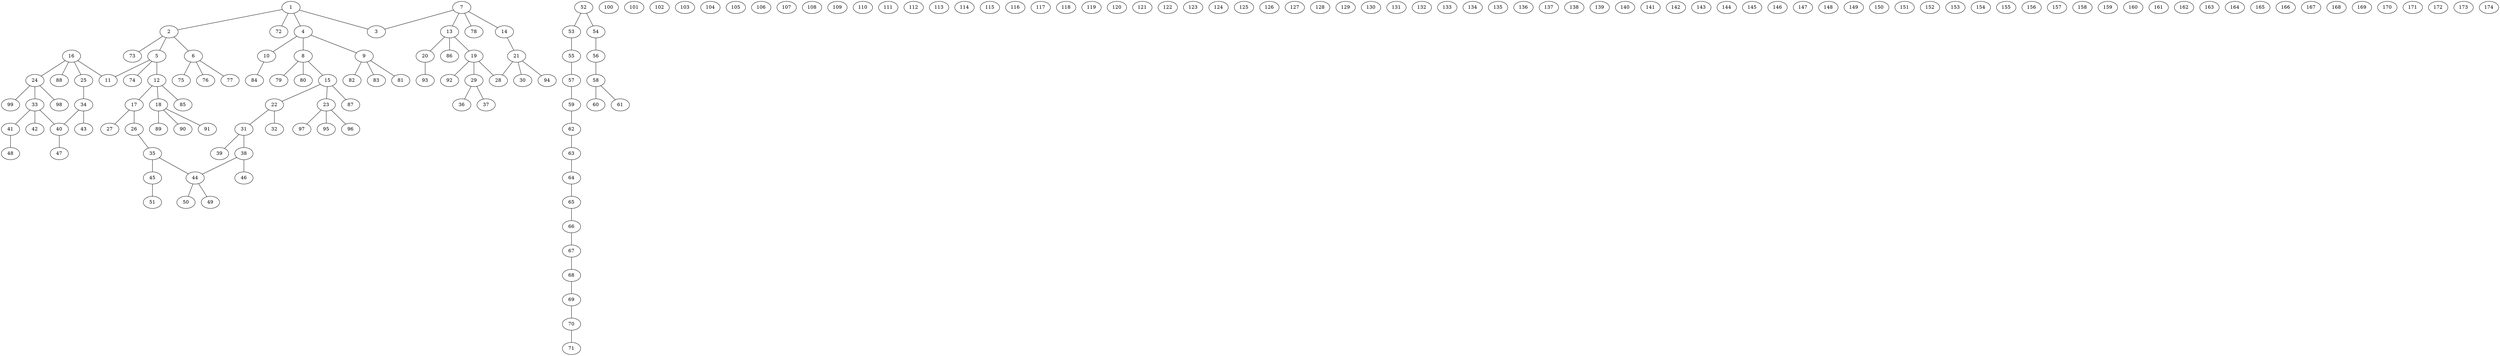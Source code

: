 graph molecule_2019 {
	1	 [chem=C];
	2	 [chem=C];
	1 -- 2	 [valence=1];
	3	 [chem=O];
	1 -- 3	 [valence=1];
	4	 [chem=C];
	1 -- 4	 [valence=1];
	72	 [chem=H];
	1 -- 72	 [valence=1];
	5	 [chem=C];
	2 -- 5	 [valence=1];
	6	 [chem=C];
	2 -- 6	 [valence=1];
	73	 [chem=H];
	2 -- 73	 [valence=1];
	8	 [chem=C];
	4 -- 8	 [valence=1];
	9	 [chem=C];
	4 -- 9	 [valence=1];
	10	 [chem=O];
	4 -- 10	 [valence=1];
	11	 [chem=O];
	5 -- 11	 [valence=1];
	12	 [chem=C];
	5 -- 12	 [valence=1];
	74	 [chem=H];
	5 -- 74	 [valence=1];
	75	 [chem=H];
	6 -- 75	 [valence=1];
	76	 [chem=H];
	6 -- 76	 [valence=1];
	77	 [chem=H];
	6 -- 77	 [valence=1];
	7	 [chem=C];
	7 -- 3	 [valence=1];
	13	 [chem=C];
	7 -- 13	 [valence=1];
	14	 [chem=O];
	7 -- 14	 [valence=1];
	78	 [chem=H];
	7 -- 78	 [valence=1];
	15	 [chem=C];
	8 -- 15	 [valence=1];
	79	 [chem=H];
	8 -- 79	 [valence=1];
	80	 [chem=H];
	8 -- 80	 [valence=1];
	81	 [chem=H];
	9 -- 81	 [valence=1];
	82	 [chem=H];
	9 -- 82	 [valence=1];
	83	 [chem=H];
	9 -- 83	 [valence=1];
	84	 [chem=H];
	10 -- 84	 [valence=1];
	17	 [chem=C];
	12 -- 17	 [valence=1];
	18	 [chem=C];
	12 -- 18	 [valence=1];
	85	 [chem=H];
	12 -- 85	 [valence=1];
	19	 [chem=C];
	13 -- 19	 [valence=1];
	20	 [chem=O];
	13 -- 20	 [valence=1];
	86	 [chem=H];
	13 -- 86	 [valence=1];
	21	 [chem=C];
	14 -- 21	 [valence=1];
	22	 [chem=C];
	15 -- 22	 [valence=1];
	23	 [chem=C];
	15 -- 23	 [valence=1];
	87	 [chem=H];
	15 -- 87	 [valence=1];
	16	 [chem=C];
	16 -- 11	 [valence=1];
	24	 [chem=C];
	16 -- 24	 [valence=1];
	25	 [chem=O];
	16 -- 25	 [valence=1];
	88	 [chem=H];
	16 -- 88	 [valence=1];
	26	 [chem=O];
	17 -- 26	 [valence=1];
	27	 [chem=O];
	17 -- 27	 [valence=2];
	89	 [chem=H];
	18 -- 89	 [valence=1];
	90	 [chem=H];
	18 -- 90	 [valence=1];
	91	 [chem=H];
	18 -- 91	 [valence=1];
	28	 [chem=C];
	19 -- 28	 [valence=1];
	29	 [chem=N];
	19 -- 29	 [valence=1];
	92	 [chem=H];
	19 -- 92	 [valence=1];
	93	 [chem=H];
	20 -- 93	 [valence=1];
	21 -- 28	 [valence=1];
	30	 [chem=C];
	21 -- 30	 [valence=1];
	94	 [chem=H];
	21 -- 94	 [valence=1];
	31	 [chem=C];
	22 -- 31	 [valence=1];
	32	 [chem=O];
	22 -- 32	 [valence=2];
	95	 [chem=H];
	23 -- 95	 [valence=1];
	96	 [chem=H];
	23 -- 96	 [valence=1];
	97	 [chem=H];
	23 -- 97	 [valence=1];
	33	 [chem=C];
	24 -- 33	 [valence=1];
	98	 [chem=H];
	24 -- 98	 [valence=1];
	99	 [chem=H];
	24 -- 99	 [valence=1];
	34	 [chem=C];
	25 -- 34	 [valence=1];
	35	 [chem=C];
	26 -- 35	 [valence=1];
	36	 [chem=C];
	29 -- 36	 [valence=1];
	37	 [chem=C];
	29 -- 37	 [valence=1];
	38	 [chem=C];
	31 -- 38	 [valence=1];
	39	 [chem=C];
	31 -- 39	 [valence=1];
	40	 [chem=C];
	33 -- 40	 [valence=1];
	41	 [chem=O];
	33 -- 41	 [valence=1];
	42	 [chem=C];
	33 -- 42	 [valence=1];
	34 -- 40	 [valence=1];
	43	 [chem=C];
	34 -- 43	 [valence=1];
	44	 [chem=C];
	35 -- 44	 [valence=1];
	45	 [chem=C];
	35 -- 45	 [valence=1];
	38 -- 44	 [valence=1];
	46	 [chem=O];
	38 -- 46	 [valence=1];
	47	 [chem=O];
	40 -- 47	 [valence=1];
	48	 [chem=C];
	41 -- 48	 [valence=1];
	49	 [chem=C];
	44 -- 49	 [valence=1];
	50	 [chem=O];
	44 -- 50	 [valence=1];
	51	 [chem=C];
	45 -- 51	 [valence=1];
	52	 [chem=C];
	53	 [chem=C];
	52 -- 53	 [valence=1];
	54	 [chem=C];
	52 -- 54	 [valence=1];
	55	 [chem=C];
	53 -- 55	 [valence=1];
	56	 [chem=C];
	54 -- 56	 [valence=1];
	57	 [chem=C];
	55 -- 57	 [valence=1];
	58	 [chem=C];
	56 -- 58	 [valence=1];
	59	 [chem=C];
	57 -- 59	 [valence=1];
	60	 [chem=O];
	58 -- 60	 [valence=1];
	61	 [chem=O];
	58 -- 61	 [valence=2];
	62	 [chem=C];
	59 -- 62	 [valence=1];
	63	 [chem=C];
	62 -- 63	 [valence=1];
	64	 [chem=C];
	63 -- 64	 [valence=1];
	65	 [chem=C];
	64 -- 65	 [valence=1];
	66	 [chem=C];
	65 -- 66	 [valence=1];
	67	 [chem=C];
	66 -- 67	 [valence=1];
	68	 [chem=C];
	67 -- 68	 [valence=1];
	69	 [chem=C];
	68 -- 69	 [valence=1];
	70	 [chem=C];
	69 -- 70	 [valence=1];
	71	 [chem=C];
	70 -- 71	 [valence=1];
	100	 [chem=H];
	101	 [chem=H];
	102	 [chem=H];
	103	 [chem=H];
	104	 [chem=H];
	105	 [chem=H];
	106	 [chem=H];
	107	 [chem=H];
	108	 [chem=H];
	109	 [chem=H];
	110	 [chem=H];
	111	 [chem=H];
	112	 [chem=H];
	113	 [chem=H];
	114	 [chem=H];
	115	 [chem=H];
	116	 [chem=H];
	117	 [chem=H];
	118	 [chem=H];
	119	 [chem=H];
	120	 [chem=H];
	121	 [chem=H];
	122	 [chem=H];
	123	 [chem=H];
	124	 [chem=H];
	125	 [chem=H];
	126	 [chem=H];
	127	 [chem=H];
	128	 [chem=H];
	129	 [chem=H];
	130	 [chem=H];
	131	 [chem=H];
	132	 [chem=H];
	133	 [chem=H];
	134	 [chem=H];
	135	 [chem=H];
	136	 [chem=H];
	137	 [chem=H];
	138	 [chem=H];
	139	 [chem=H];
	140	 [chem=H];
	141	 [chem=H];
	142	 [chem=H];
	143	 [chem=H];
	144	 [chem=H];
	145	 [chem=H];
	146	 [chem=H];
	147	 [chem=H];
	148	 [chem=H];
	149	 [chem=H];
	150	 [chem=H];
	151	 [chem=H];
	152	 [chem=H];
	153	 [chem=H];
	154	 [chem=H];
	155	 [chem=H];
	156	 [chem=H];
	157	 [chem=H];
	158	 [chem=H];
	159	 [chem=H];
	160	 [chem=H];
	161	 [chem=H];
	162	 [chem=H];
	163	 [chem=H];
	164	 [chem=H];
	165	 [chem=H];
	166	 [chem=H];
	167	 [chem=H];
	168	 [chem=H];
	169	 [chem=H];
	170	 [chem=H];
	171	 [chem=H];
	172	 [chem=H];
	173	 [chem=H];
	174	 [chem=H];
}
